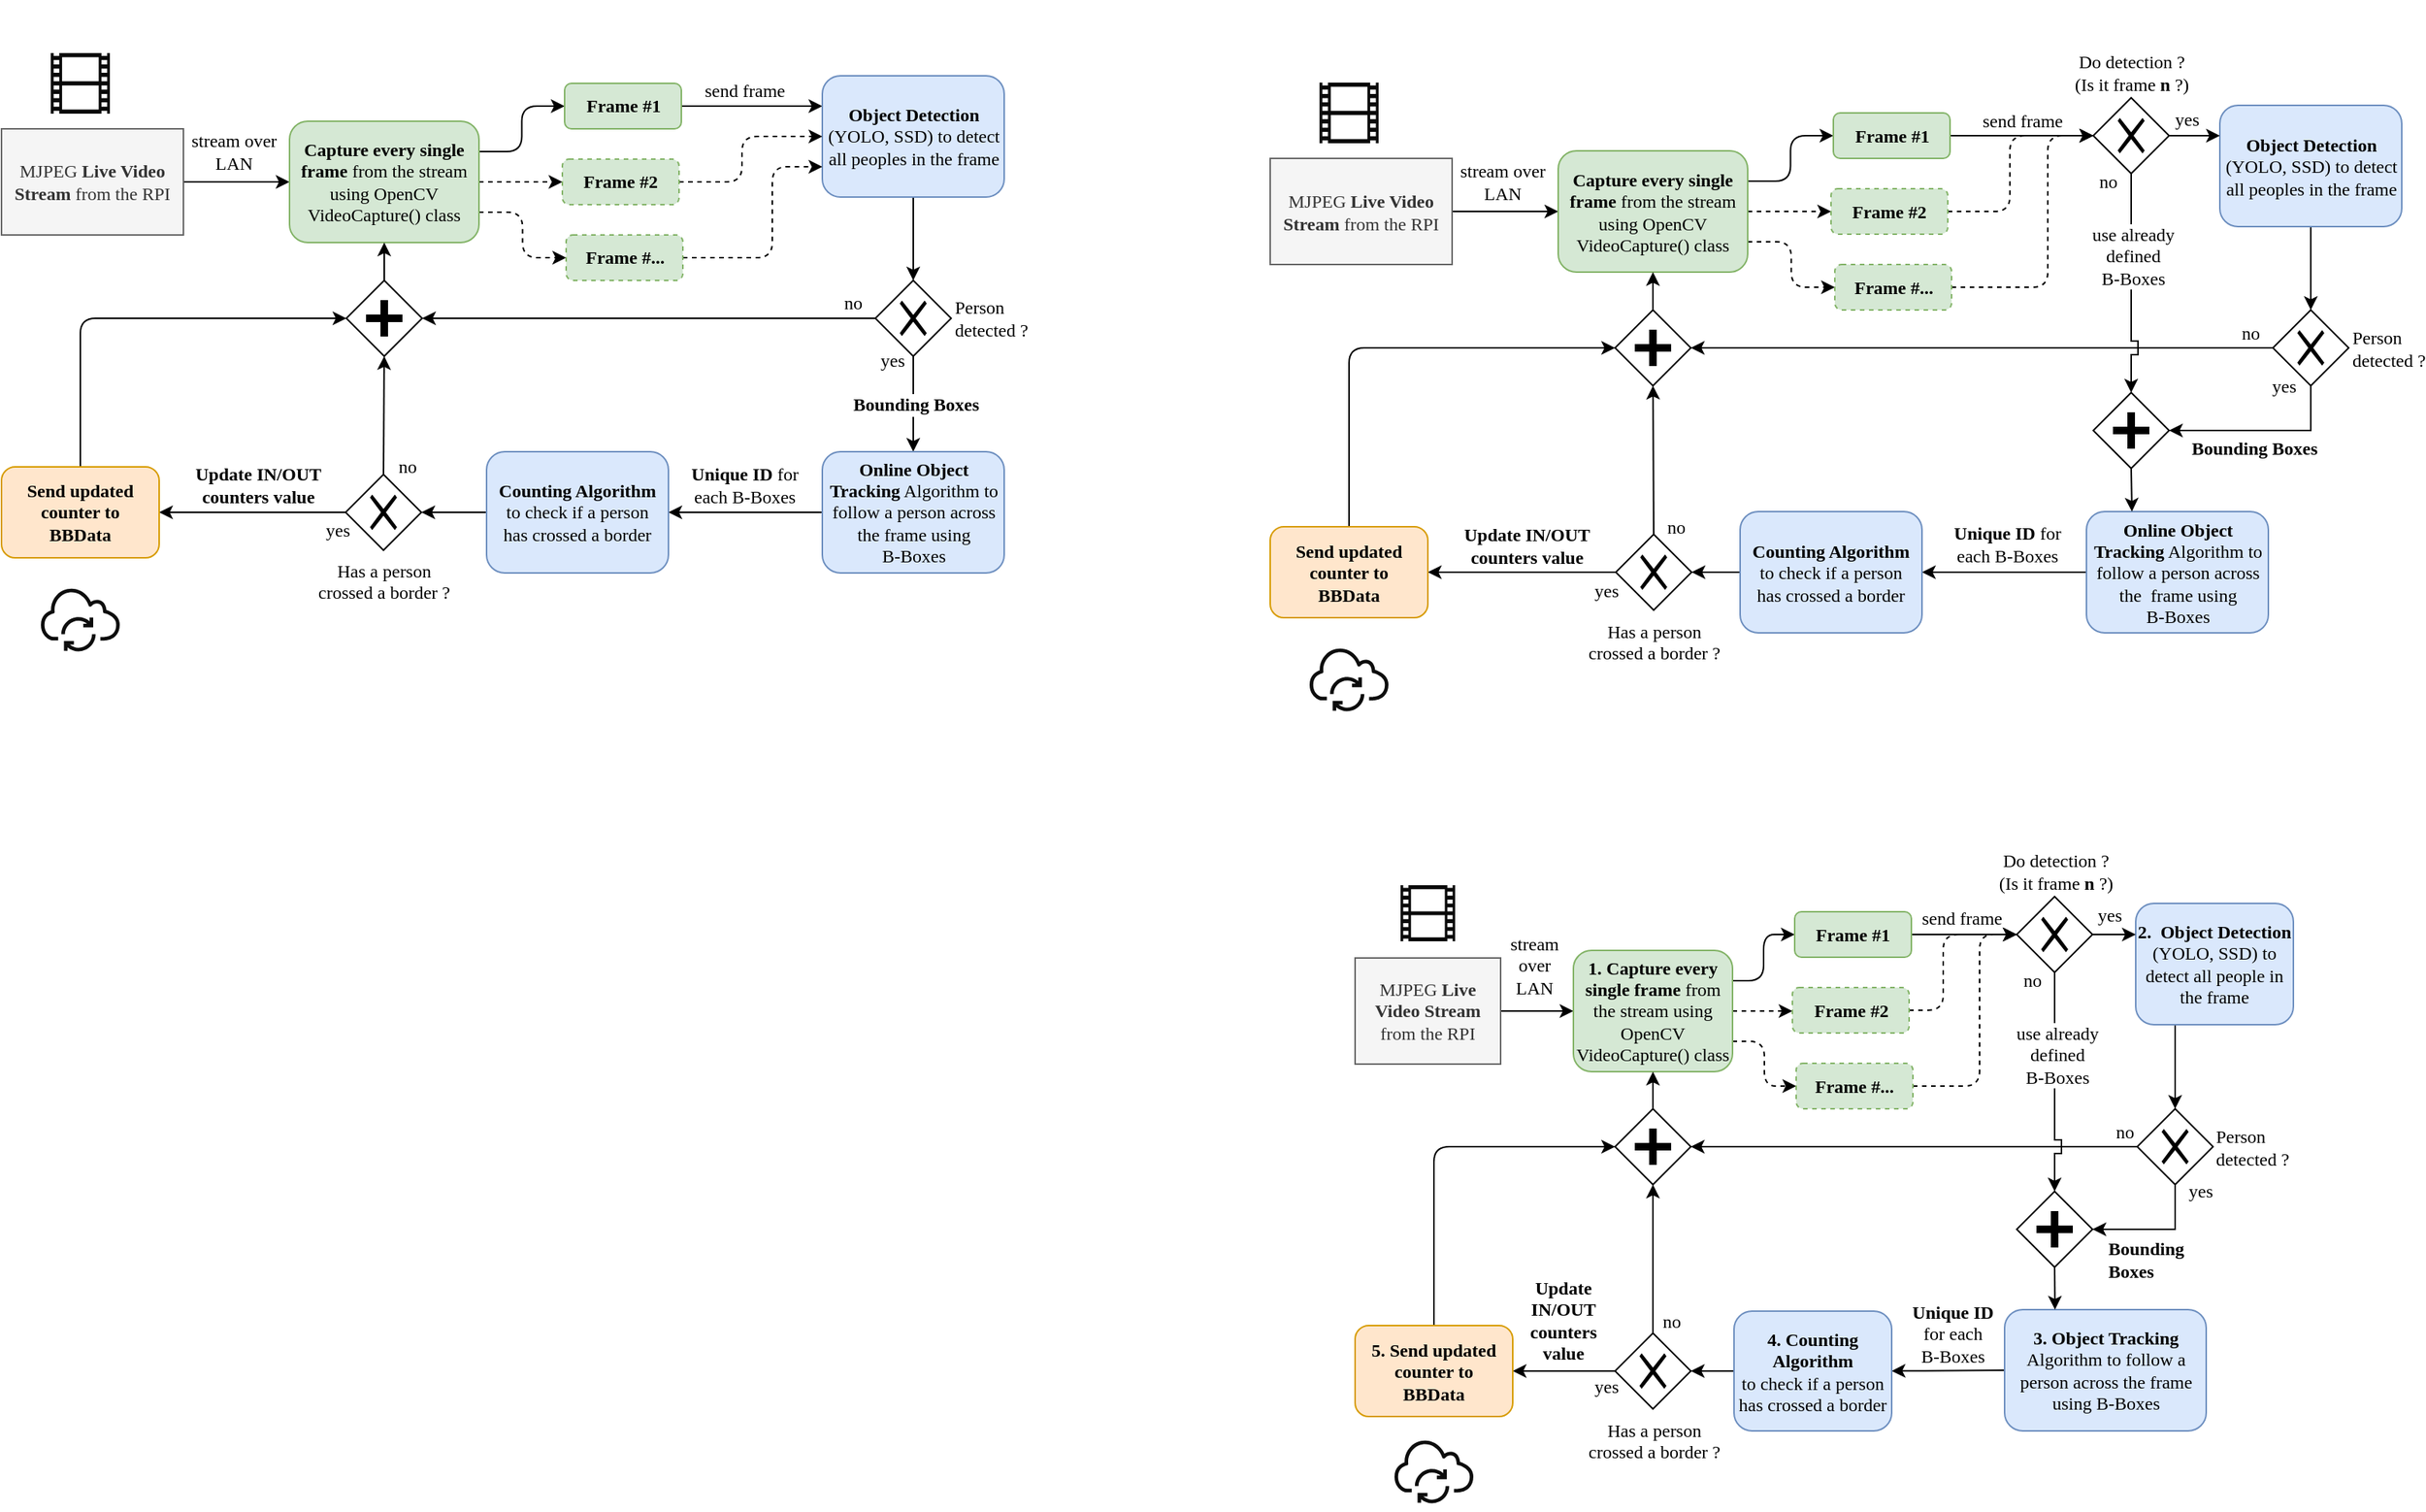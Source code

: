 <mxfile version="10.9.5" type="google"><diagram id="0_cWAh38nXt8znehBTcR" name="Page-1"><mxGraphModel dx="1185" dy="637" grid="0" gridSize="10" guides="1" tooltips="1" connect="1" arrows="1" fold="1" page="1" pageScale="1" pageWidth="3300" pageHeight="2339" math="0" shadow="0"><root><mxCell id="0"/><mxCell id="1" parent="0"/><mxCell id="_1HTnibv7Dm33MGvA7w8-1" value="" style="shadow=0;dashed=0;html=1;strokeColor=none;labelPosition=center;verticalLabelPosition=bottom;verticalAlign=top;align=center;shape=mxgraph.mscae.general.video;fillColor=#0A0A0A;pointerEvents=1;" parent="1" vertex="1"><mxGeometry x="252.5" y="155" width="39" height="40" as="geometry"/></mxCell><mxCell id="_1HTnibv7Dm33MGvA7w8-2" value="" style="shape=image;html=1;verticalAlign=top;verticalLabelPosition=bottom;labelBackgroundColor=#ffffff;imageAspect=0;aspect=fixed;image=https://cdn1.iconfinder.com/data/icons/resume-pictograms/100/Resume_Images-128.png;fontFamily=Garamond;" parent="1" vertex="1"><mxGeometry x="445" y="140" width="50" height="50" as="geometry"/></mxCell><mxCell id="xith7JH7FTB9SgBb6o0A-3" style="edgeStyle=orthogonalEdgeStyle;rounded=0;orthogonalLoop=1;jettySize=auto;html=1;exitX=1;exitY=0.5;exitDx=0;exitDy=0;entryX=0;entryY=0.5;entryDx=0;entryDy=0;fontFamily=Garamond;" parent="1" source="xith7JH7FTB9SgBb6o0A-1" target="xith7JH7FTB9SgBb6o0A-2" edge="1"><mxGeometry relative="1" as="geometry"/></mxCell><mxCell id="xith7JH7FTB9SgBb6o0A-9" value="stream over&lt;br&gt;LAN" style="text;html=1;resizable=0;points=[];align=center;verticalAlign=middle;labelBackgroundColor=#ffffff;fontFamily=Garamond;" parent="xith7JH7FTB9SgBb6o0A-3" vertex="1" connectable="0"><mxGeometry x="0.268" y="-1" relative="1" as="geometry"><mxPoint x="-11.5" y="-21" as="offset"/></mxGeometry></mxCell><mxCell id="xith7JH7FTB9SgBb6o0A-1" value="MJPEG &lt;b&gt;Live Video Stream&lt;/b&gt; from the RPI&lt;br&gt;" style="rounded=0;whiteSpace=wrap;html=1;fontFamily=Garamond;fillColor=#f5f5f5;strokeColor=#666666;fontColor=#333333;" parent="1" vertex="1"><mxGeometry x="220" y="205" width="120" height="70" as="geometry"/></mxCell><mxCell id="xith7JH7FTB9SgBb6o0A-6" style="edgeStyle=orthogonalEdgeStyle;rounded=0;orthogonalLoop=1;jettySize=auto;html=1;entryX=0;entryY=0.25;entryDx=0;entryDy=0;fontFamily=Garamond;exitX=1;exitY=0.5;exitDx=0;exitDy=0;" parent="1" source="xith7JH7FTB9SgBb6o0A-22" target="xith7JH7FTB9SgBb6o0A-5" edge="1"><mxGeometry relative="1" as="geometry"><mxPoint x="708.5" y="160" as="sourcePoint"/></mxGeometry></mxCell><mxCell id="xith7JH7FTB9SgBb6o0A-10" value="send frame" style="text;html=1;resizable=0;points=[];align=center;verticalAlign=middle;labelBackgroundColor=#ffffff;fontFamily=Garamond;" parent="xith7JH7FTB9SgBb6o0A-6" vertex="1" connectable="0"><mxGeometry x="-0.313" y="2" relative="1" as="geometry"><mxPoint x="9" y="-8" as="offset"/></mxGeometry></mxCell><mxCell id="xith7JH7FTB9SgBb6o0A-27" style="edgeStyle=orthogonalEdgeStyle;rounded=1;orthogonalLoop=1;jettySize=auto;html=1;exitX=1;exitY=0.25;exitDx=0;exitDy=0;entryX=0;entryY=0.5;entryDx=0;entryDy=0;fontFamily=Garamond;" parent="1" source="xith7JH7FTB9SgBb6o0A-2" target="xith7JH7FTB9SgBb6o0A-22" edge="1"><mxGeometry relative="1" as="geometry"/></mxCell><mxCell id="xith7JH7FTB9SgBb6o0A-28" style="edgeStyle=orthogonalEdgeStyle;rounded=0;orthogonalLoop=1;jettySize=auto;html=1;exitX=1;exitY=0.5;exitDx=0;exitDy=0;entryX=0;entryY=0.5;entryDx=0;entryDy=0;fontFamily=Garamond;dashed=1;" parent="1" source="xith7JH7FTB9SgBb6o0A-2" target="xith7JH7FTB9SgBb6o0A-23" edge="1"><mxGeometry relative="1" as="geometry"/></mxCell><mxCell id="xith7JH7FTB9SgBb6o0A-29" style="edgeStyle=orthogonalEdgeStyle;orthogonalLoop=1;jettySize=auto;html=1;exitX=1;exitY=0.75;exitDx=0;exitDy=0;entryX=0;entryY=0.5;entryDx=0;entryDy=0;fontFamily=Garamond;rounded=1;dashed=1;" parent="1" source="xith7JH7FTB9SgBb6o0A-2" target="xith7JH7FTB9SgBb6o0A-24" edge="1"><mxGeometry relative="1" as="geometry"/></mxCell><mxCell id="xith7JH7FTB9SgBb6o0A-2" value="&lt;b&gt;Capture every single frame&lt;/b&gt; from the stream using OpenCV VideoCapture() class" style="rounded=1;whiteSpace=wrap;html=1;fontFamily=Garamond;fillColor=#d5e8d4;strokeColor=#82b366;" parent="1" vertex="1"><mxGeometry x="410" y="200" width="125" height="80" as="geometry"/></mxCell><mxCell id="xith7JH7FTB9SgBb6o0A-11" style="edgeStyle=orthogonalEdgeStyle;rounded=0;orthogonalLoop=1;jettySize=auto;html=1;fontFamily=Garamond;entryX=0.5;entryY=0;entryDx=0;entryDy=0;exitX=0.5;exitY=1;exitDx=0;exitDy=0;" parent="1" source="xith7JH7FTB9SgBb6o0A-42" target="xith7JH7FTB9SgBb6o0A-14" edge="1"><mxGeometry relative="1" as="geometry"><mxPoint x="1011.5" y="211.897" as="targetPoint"/><mxPoint x="821.5" y="380" as="sourcePoint"/></mxGeometry></mxCell><mxCell id="xith7JH7FTB9SgBb6o0A-13" value="Bounding Boxes" style="text;html=1;resizable=0;points=[];align=center;verticalAlign=middle;labelBackgroundColor=#ffffff;fontFamily=Garamond;fontStyle=1" parent="xith7JH7FTB9SgBb6o0A-11" vertex="1" connectable="0"><mxGeometry x="-0.342" y="1" relative="1" as="geometry"><mxPoint y="11" as="offset"/></mxGeometry></mxCell><mxCell id="xith7JH7FTB9SgBb6o0A-43" style="edgeStyle=orthogonalEdgeStyle;rounded=1;jumpStyle=sharp;jumpSize=9;orthogonalLoop=1;jettySize=auto;html=1;exitX=0.5;exitY=1;exitDx=0;exitDy=0;entryX=0.5;entryY=0;entryDx=0;entryDy=0;fontFamily=Garamond;" parent="1" source="xith7JH7FTB9SgBb6o0A-5" target="xith7JH7FTB9SgBb6o0A-42" edge="1"><mxGeometry relative="1" as="geometry"/></mxCell><mxCell id="xith7JH7FTB9SgBb6o0A-5" value="&lt;b&gt;Object Detection&lt;/b&gt; (YOLO, SSD) to detect all peoples in the frame" style="rounded=1;whiteSpace=wrap;html=1;fontFamily=Garamond;fillColor=#dae8fc;strokeColor=#6c8ebf;" parent="1" vertex="1"><mxGeometry x="761.5" y="170" width="120" height="80" as="geometry"/></mxCell><mxCell id="xith7JH7FTB9SgBb6o0A-36" style="edgeStyle=orthogonalEdgeStyle;rounded=1;jumpStyle=sharp;jumpSize=9;orthogonalLoop=1;jettySize=auto;html=1;exitX=0;exitY=0.5;exitDx=0;exitDy=0;entryX=1;entryY=0.5;entryDx=0;entryDy=0;fontFamily=Garamond;" parent="1" source="xith7JH7FTB9SgBb6o0A-14" target="xith7JH7FTB9SgBb6o0A-35" edge="1"><mxGeometry relative="1" as="geometry"><mxPoint x="670.5" y="458" as="targetPoint"/></mxGeometry></mxCell><mxCell id="xith7JH7FTB9SgBb6o0A-38" value="&lt;b&gt;Unique ID&lt;/b&gt; for&lt;br&gt;each B-Boxes&lt;br&gt;" style="text;html=1;resizable=0;points=[];align=center;verticalAlign=middle;labelBackgroundColor=#ffffff;fontFamily=Garamond;" parent="xith7JH7FTB9SgBb6o0A-36" vertex="1" connectable="0"><mxGeometry x="0.254" y="1" relative="1" as="geometry"><mxPoint x="11.5" y="-19" as="offset"/></mxGeometry></mxCell><mxCell id="xith7JH7FTB9SgBb6o0A-14" value="&lt;b&gt;Online Object Tracking&lt;/b&gt; Algorithm to follow a person across the frame using&lt;br&gt;B-Boxes" style="rounded=1;whiteSpace=wrap;html=1;fontFamily=Garamond;fillColor=#dae8fc;strokeColor=#6c8ebf;" parent="1" vertex="1"><mxGeometry x="761.5" y="418" width="120" height="80" as="geometry"/></mxCell><mxCell id="xith7JH7FTB9SgBb6o0A-15" value="" style="shape=image;html=1;verticalAlign=top;verticalLabelPosition=bottom;labelBackgroundColor=#ffffff;imageAspect=0;aspect=fixed;image=https://cdn3.iconfinder.com/data/icons/ui-outline-1/100/ui_24-128.png;rounded=0;fontFamily=Garamond;" parent="1" vertex="1"><mxGeometry x="802" y="120.5" width="39" height="39" as="geometry"/></mxCell><mxCell id="xith7JH7FTB9SgBb6o0A-17" value="" style="shape=image;html=1;verticalAlign=top;verticalLabelPosition=bottom;labelBackgroundColor=#ffffff;imageAspect=0;aspect=fixed;image=https://cdn4.iconfinder.com/data/icons/essential-app-2/16/connect-direction-path-way-128.png;rounded=0;strokeWidth=1;fontFamily=Garamond;" parent="1" vertex="1"><mxGeometry x="804" y="510" width="37" height="37" as="geometry"/></mxCell><mxCell id="xith7JH7FTB9SgBb6o0A-21" value="" style="shape=image;html=1;verticalAlign=top;verticalLabelPosition=bottom;labelBackgroundColor=#ffffff;imageAspect=0;aspect=fixed;image=https://cdn2.iconfinder.com/data/icons/pittogrammi/142/32-128.png;rounded=0;strokeWidth=1;fontFamily=Garamond;" parent="1" vertex="1"><mxGeometry x="610" y="130" width="37" height="37" as="geometry"/></mxCell><mxCell id="xith7JH7FTB9SgBb6o0A-22" value="&lt;b&gt;Frame #1&lt;/b&gt;" style="rounded=1;whiteSpace=wrap;html=1;fontFamily=Garamond;fillColor=#d5e8d4;strokeColor=#82b366;" parent="1" vertex="1"><mxGeometry x="591.5" y="175" width="77" height="30" as="geometry"/></mxCell><mxCell id="xith7JH7FTB9SgBb6o0A-31" style="edgeStyle=orthogonalEdgeStyle;rounded=1;orthogonalLoop=1;jettySize=auto;html=1;exitX=1;exitY=0.5;exitDx=0;exitDy=0;fontFamily=Garamond;jumpStyle=sharp;jumpSize=9;dashed=1;entryX=0;entryY=0.5;entryDx=0;entryDy=0;" parent="1" source="xith7JH7FTB9SgBb6o0A-23" target="xith7JH7FTB9SgBb6o0A-5" edge="1"><mxGeometry relative="1" as="geometry"><mxPoint x="708.5" y="240" as="targetPoint"/><Array as="points"><mxPoint x="708.5" y="240"/><mxPoint x="708.5" y="210"/></Array></mxGeometry></mxCell><mxCell id="xith7JH7FTB9SgBb6o0A-23" value="&lt;b&gt;Frame #2&lt;/b&gt;" style="rounded=1;whiteSpace=wrap;html=1;fontFamily=Garamond;fillColor=#d5e8d4;strokeColor=#82b366;dashed=1;" parent="1" vertex="1"><mxGeometry x="590" y="225" width="77" height="30" as="geometry"/></mxCell><mxCell id="xith7JH7FTB9SgBb6o0A-32" style="edgeStyle=orthogonalEdgeStyle;rounded=1;orthogonalLoop=1;jettySize=auto;html=1;exitX=1;exitY=0.5;exitDx=0;exitDy=0;fontFamily=Garamond;jumpStyle=sharp;jumpSize=9;dashed=1;entryX=0;entryY=0.75;entryDx=0;entryDy=0;" parent="1" source="xith7JH7FTB9SgBb6o0A-24" target="xith7JH7FTB9SgBb6o0A-5" edge="1"><mxGeometry relative="1" as="geometry"><mxPoint x="708.5" y="290" as="targetPoint"/><Array as="points"><mxPoint x="728.5" y="290"/><mxPoint x="728.5" y="230"/></Array></mxGeometry></mxCell><mxCell id="xith7JH7FTB9SgBb6o0A-24" value="&lt;b&gt;Frame #...&lt;/b&gt;" style="rounded=1;whiteSpace=wrap;html=1;fontFamily=Garamond;fillColor=#d5e8d4;strokeColor=#82b366;dashed=1;" parent="1" vertex="1"><mxGeometry x="592.5" y="275" width="77" height="30" as="geometry"/></mxCell><mxCell id="xith7JH7FTB9SgBb6o0A-40" style="edgeStyle=orthogonalEdgeStyle;rounded=1;jumpStyle=sharp;jumpSize=9;orthogonalLoop=1;jettySize=auto;html=1;entryX=1;entryY=0.5;entryDx=0;entryDy=0;fontFamily=Garamond;exitX=0;exitY=0.5;exitDx=0;exitDy=0;" parent="1" source="xith7JH7FTB9SgBb6o0A-47" target="xith7JH7FTB9SgBb6o0A-37" edge="1"><mxGeometry relative="1" as="geometry"><mxPoint x="442" y="525" as="sourcePoint"/></mxGeometry></mxCell><mxCell id="xith7JH7FTB9SgBb6o0A-41" value="Update IN/OUT&lt;br&gt;counters value&lt;br&gt;" style="text;html=1;resizable=0;points=[];align=center;verticalAlign=middle;labelBackgroundColor=#ffffff;fontFamily=Garamond;fontStyle=1" parent="xith7JH7FTB9SgBb6o0A-40" vertex="1" connectable="0"><mxGeometry x="0.273" y="-1" relative="1" as="geometry"><mxPoint x="20" y="-17" as="offset"/></mxGeometry></mxCell><mxCell id="xith7JH7FTB9SgBb6o0A-48" style="edgeStyle=orthogonalEdgeStyle;rounded=1;jumpStyle=sharp;jumpSize=9;orthogonalLoop=1;jettySize=auto;html=1;exitX=0;exitY=0.5;exitDx=0;exitDy=0;entryX=1;entryY=0.5;entryDx=0;entryDy=0;fontFamily=Garamond;" parent="1" source="xith7JH7FTB9SgBb6o0A-35" target="xith7JH7FTB9SgBb6o0A-47" edge="1"><mxGeometry relative="1" as="geometry"/></mxCell><mxCell id="xith7JH7FTB9SgBb6o0A-35" value="&lt;b&gt;Counting Algorithm&lt;/b&gt;&lt;br&gt;to check if a person&lt;br&gt;has crossed a border&lt;br&gt;" style="rounded=1;whiteSpace=wrap;html=1;fontFamily=Garamond;fillColor=#dae8fc;strokeColor=#6c8ebf;" parent="1" vertex="1"><mxGeometry x="540" y="418" width="120" height="80" as="geometry"/></mxCell><mxCell id="xith7JH7FTB9SgBb6o0A-58" style="edgeStyle=orthogonalEdgeStyle;rounded=1;jumpStyle=sharp;jumpSize=9;orthogonalLoop=1;jettySize=auto;html=1;exitX=0.5;exitY=0;exitDx=0;exitDy=0;entryX=0;entryY=0.5;entryDx=0;entryDy=0;fontFamily=Garamond;" parent="1" source="xith7JH7FTB9SgBb6o0A-37" target="xith7JH7FTB9SgBb6o0A-53" edge="1"><mxGeometry relative="1" as="geometry"/></mxCell><mxCell id="xith7JH7FTB9SgBb6o0A-37" value="&lt;span&gt;Send updated counter to&lt;br&gt;BBData&lt;/span&gt;&lt;br&gt;" style="rounded=1;whiteSpace=wrap;html=1;fontFamily=Garamond;fillColor=#ffe6cc;strokeColor=#d79b00;fontStyle=1" parent="1" vertex="1"><mxGeometry x="220" y="428" width="104" height="60" as="geometry"/></mxCell><mxCell id="xith7JH7FTB9SgBb6o0A-45" style="edgeStyle=orthogonalEdgeStyle;rounded=1;jumpStyle=sharp;jumpSize=9;orthogonalLoop=1;jettySize=auto;html=1;exitX=0;exitY=0.5;exitDx=0;exitDy=0;fontFamily=Garamond;" parent="1" source="xith7JH7FTB9SgBb6o0A-42" target="xith7JH7FTB9SgBb6o0A-53" edge="1"><mxGeometry relative="1" as="geometry"/></mxCell><mxCell id="xith7JH7FTB9SgBb6o0A-42" value="Person&lt;br&gt;detected ?" style="shape=mxgraph.bpmn.shape;html=1;verticalLabelPosition=middle;labelBackgroundColor=#ffffff;verticalAlign=middle;align=left;perimeter=rhombusPerimeter;background=gateway;outlineConnect=0;outline=none;symbol=exclusiveGw;rounded=0;strokeWidth=1;fontFamily=Garamond;labelPosition=right;" parent="1" vertex="1"><mxGeometry x="796.5" y="305" width="50" height="50" as="geometry"/></mxCell><mxCell id="xith7JH7FTB9SgBb6o0A-44" value="yes" style="text;html=1;resizable=0;points=[];autosize=1;align=left;verticalAlign=top;spacingTop=-4;fontFamily=Garamond;" parent="1" vertex="1"><mxGeometry x="797.5" y="348" width="30" height="20" as="geometry"/></mxCell><mxCell id="xith7JH7FTB9SgBb6o0A-52" style="edgeStyle=orthogonalEdgeStyle;rounded=0;jumpStyle=sharp;jumpSize=9;orthogonalLoop=1;jettySize=auto;html=1;exitX=0.5;exitY=0;exitDx=0;exitDy=0;fontFamily=Garamond;entryX=0.5;entryY=1;entryDx=0;entryDy=0;" parent="1" source="xith7JH7FTB9SgBb6o0A-47" target="xith7JH7FTB9SgBb6o0A-53" edge="1"><mxGeometry relative="1" as="geometry"><mxPoint x="515" y="380" as="targetPoint"/></mxGeometry></mxCell><mxCell id="xith7JH7FTB9SgBb6o0A-47" value="Has a person&lt;br&gt;crossed a border ?&lt;br&gt;" style="shape=mxgraph.bpmn.shape;html=1;verticalLabelPosition=bottom;labelBackgroundColor=#ffffff;verticalAlign=top;align=center;perimeter=rhombusPerimeter;background=gateway;outlineConnect=0;outline=none;symbol=exclusiveGw;rounded=0;strokeWidth=1;fontFamily=Garamond;labelPosition=center;" parent="1" vertex="1"><mxGeometry x="447" y="433" width="50" height="50" as="geometry"/></mxCell><mxCell id="xith7JH7FTB9SgBb6o0A-51" value="yes" style="text;html=1;resizable=0;points=[];autosize=1;align=left;verticalAlign=top;spacingTop=-4;fontFamily=Garamond;" parent="1" vertex="1"><mxGeometry x="432" y="460" width="30" height="20" as="geometry"/></mxCell><mxCell id="xith7JH7FTB9SgBb6o0A-55" style="edgeStyle=orthogonalEdgeStyle;rounded=1;jumpStyle=sharp;jumpSize=9;orthogonalLoop=1;jettySize=auto;html=1;exitX=0.5;exitY=0;exitDx=0;exitDy=0;entryX=0.5;entryY=1;entryDx=0;entryDy=0;fontFamily=Garamond;" parent="1" source="xith7JH7FTB9SgBb6o0A-53" target="xith7JH7FTB9SgBb6o0A-2" edge="1"><mxGeometry relative="1" as="geometry"/></mxCell><mxCell id="xith7JH7FTB9SgBb6o0A-53" value="" style="shape=mxgraph.bpmn.shape;html=1;verticalLabelPosition=bottom;labelBackgroundColor=#ffffff;verticalAlign=top;align=center;perimeter=rhombusPerimeter;background=gateway;outlineConnect=0;outline=none;symbol=parallelGw;rounded=0;strokeWidth=1;fontFamily=Garamond;" parent="1" vertex="1"><mxGeometry x="447.5" y="305" width="50" height="50" as="geometry"/></mxCell><mxCell id="xith7JH7FTB9SgBb6o0A-56" value="no" style="text;html=1;resizable=0;points=[];autosize=1;align=left;verticalAlign=top;spacingTop=-4;fontFamily=Garamond;" parent="1" vertex="1"><mxGeometry x="774" y="310" width="30" height="20" as="geometry"/></mxCell><mxCell id="xith7JH7FTB9SgBb6o0A-57" value="no" style="text;html=1;resizable=0;points=[];autosize=1;align=left;verticalAlign=top;spacingTop=-4;fontFamily=Garamond;" parent="1" vertex="1"><mxGeometry x="480" y="418" width="30" height="20" as="geometry"/></mxCell><mxCell id="xith7JH7FTB9SgBb6o0A-61" value="" style="outlineConnect=0;fontColor=#000000;gradientColor=none;fillColor=#0D0D0D;strokeColor=none;dashed=0;verticalLabelPosition=bottom;verticalAlign=top;align=center;html=1;fontSize=12;fontStyle=0;aspect=fixed;pointerEvents=1;shape=mxgraph.aws4.iot_over_the_air_update;rounded=0;" parent="1" vertex="1"><mxGeometry x="246" y="502.5" width="52" height="52" as="geometry"/></mxCell><mxCell id="xith7JH7FTB9SgBb6o0A-62" value="" style="shape=image;html=1;verticalAlign=top;verticalLabelPosition=bottom;labelBackgroundColor=#ffffff;imageAspect=0;aspect=fixed;image=https://cdn2.iconfinder.com/data/icons/freecns-cumulus/16/519600-099_Mark-128.png;rounded=0;strokeWidth=1;fillColor=#0D0D0D;fontFamily=Garamond;fontColor=#000000;" parent="1" vertex="1"><mxGeometry x="873" y="374" width="30" height="30" as="geometry"/></mxCell><mxCell id="xith7JH7FTB9SgBb6o0A-63" value="" style="shape=image;html=1;verticalAlign=top;verticalLabelPosition=bottom;labelBackgroundColor=#ffffff;imageAspect=0;aspect=fixed;image=https://cdn2.iconfinder.com/data/icons/ios-7-icons/50/help-128.png;rounded=0;strokeWidth=1;fillColor=#0D0D0D;fontFamily=Garamond;fontColor=#000000;" parent="1" vertex="1"><mxGeometry x="574" y="510" width="37" height="37" as="geometry"/></mxCell><mxCell id="xith7JH7FTB9SgBb6o0A-64" value="" style="shadow=0;dashed=0;html=1;strokeColor=none;labelPosition=center;verticalLabelPosition=bottom;verticalAlign=top;align=center;shape=mxgraph.mscae.general.video;fillColor=#0A0A0A;pointerEvents=1;" parent="1" vertex="1"><mxGeometry x="1089.5" y="174.5" width="39" height="40" as="geometry"/></mxCell><mxCell id="xith7JH7FTB9SgBb6o0A-65" value="" style="shape=image;html=1;verticalAlign=top;verticalLabelPosition=bottom;labelBackgroundColor=#ffffff;imageAspect=0;aspect=fixed;image=https://cdn1.iconfinder.com/data/icons/resume-pictograms/100/Resume_Images-128.png;fontFamily=Garamond;" parent="1" vertex="1"><mxGeometry x="1282" y="159.5" width="50" height="50" as="geometry"/></mxCell><mxCell id="xith7JH7FTB9SgBb6o0A-66" style="edgeStyle=orthogonalEdgeStyle;rounded=0;orthogonalLoop=1;jettySize=auto;html=1;exitX=1;exitY=0.5;exitDx=0;exitDy=0;entryX=0;entryY=0.5;entryDx=0;entryDy=0;fontFamily=Garamond;" parent="1" source="xith7JH7FTB9SgBb6o0A-68" target="xith7JH7FTB9SgBb6o0A-74" edge="1"><mxGeometry relative="1" as="geometry"/></mxCell><mxCell id="xith7JH7FTB9SgBb6o0A-67" value="stream over&lt;br&gt;LAN" style="text;html=1;resizable=0;points=[];align=center;verticalAlign=middle;labelBackgroundColor=#ffffff;fontFamily=Garamond;" parent="xith7JH7FTB9SgBb6o0A-66" vertex="1" connectable="0"><mxGeometry x="0.268" y="-1" relative="1" as="geometry"><mxPoint x="-11.5" y="-21" as="offset"/></mxGeometry></mxCell><mxCell id="xith7JH7FTB9SgBb6o0A-68" value="MJPEG &lt;b&gt;Live Video Stream&lt;/b&gt; from the RPI&lt;br&gt;" style="rounded=0;whiteSpace=wrap;html=1;fontFamily=Garamond;fillColor=#f5f5f5;strokeColor=#666666;fontColor=#333333;" parent="1" vertex="1"><mxGeometry x="1057" y="224.5" width="120" height="70" as="geometry"/></mxCell><mxCell id="xith7JH7FTB9SgBb6o0A-69" style="edgeStyle=orthogonalEdgeStyle;rounded=0;orthogonalLoop=1;jettySize=auto;html=1;fontFamily=Garamond;exitX=1;exitY=0.5;exitDx=0;exitDy=0;entryX=0;entryY=0.5;entryDx=0;entryDy=0;" parent="1" source="xith7JH7FTB9SgBb6o0A-85" target="xith7JH7FTB9SgBb6o0A-110" edge="1"><mxGeometry relative="1" as="geometry"><mxPoint x="1545.5" y="179.5" as="sourcePoint"/><mxPoint x="1600" y="210" as="targetPoint"/></mxGeometry></mxCell><mxCell id="xith7JH7FTB9SgBb6o0A-70" value="send frame" style="text;html=1;resizable=0;points=[];align=center;verticalAlign=middle;labelBackgroundColor=#ffffff;fontFamily=Garamond;" parent="xith7JH7FTB9SgBb6o0A-69" vertex="1" connectable="0"><mxGeometry x="-0.313" y="2" relative="1" as="geometry"><mxPoint x="15" y="-8" as="offset"/></mxGeometry></mxCell><mxCell id="xith7JH7FTB9SgBb6o0A-71" style="edgeStyle=orthogonalEdgeStyle;rounded=1;orthogonalLoop=1;jettySize=auto;html=1;exitX=1;exitY=0.25;exitDx=0;exitDy=0;entryX=0;entryY=0.5;entryDx=0;entryDy=0;fontFamily=Garamond;" parent="1" source="xith7JH7FTB9SgBb6o0A-74" target="xith7JH7FTB9SgBb6o0A-85" edge="1"><mxGeometry relative="1" as="geometry"/></mxCell><mxCell id="xith7JH7FTB9SgBb6o0A-72" style="edgeStyle=orthogonalEdgeStyle;rounded=0;orthogonalLoop=1;jettySize=auto;html=1;exitX=1;exitY=0.5;exitDx=0;exitDy=0;entryX=0;entryY=0.5;entryDx=0;entryDy=0;fontFamily=Garamond;dashed=1;" parent="1" source="xith7JH7FTB9SgBb6o0A-74" target="xith7JH7FTB9SgBb6o0A-87" edge="1"><mxGeometry relative="1" as="geometry"/></mxCell><mxCell id="xith7JH7FTB9SgBb6o0A-73" style="edgeStyle=orthogonalEdgeStyle;orthogonalLoop=1;jettySize=auto;html=1;exitX=1;exitY=0.75;exitDx=0;exitDy=0;entryX=0;entryY=0.5;entryDx=0;entryDy=0;fontFamily=Garamond;rounded=1;dashed=1;" parent="1" source="xith7JH7FTB9SgBb6o0A-74" target="xith7JH7FTB9SgBb6o0A-89" edge="1"><mxGeometry relative="1" as="geometry"/></mxCell><mxCell id="xith7JH7FTB9SgBb6o0A-74" value="&lt;b&gt;Capture every single frame&lt;/b&gt; from the stream using OpenCV VideoCapture() class" style="rounded=1;whiteSpace=wrap;html=1;fontFamily=Garamond;fillColor=#d5e8d4;strokeColor=#82b366;" parent="1" vertex="1"><mxGeometry x="1247" y="219.5" width="125" height="80" as="geometry"/></mxCell><mxCell id="xith7JH7FTB9SgBb6o0A-75" style="edgeStyle=orthogonalEdgeStyle;rounded=0;orthogonalLoop=1;jettySize=auto;html=1;fontFamily=Garamond;entryX=1;entryY=0.5;entryDx=0;entryDy=0;exitX=0.5;exitY=1;exitDx=0;exitDy=0;" parent="1" source="xith7JH7FTB9SgBb6o0A-97" target="xith7JH7FTB9SgBb6o0A-118" edge="1"><mxGeometry relative="1" as="geometry"><mxPoint x="1944.5" y="231.397" as="targetPoint"/><mxPoint x="1754.5" y="399.5" as="sourcePoint"/></mxGeometry></mxCell><mxCell id="xith7JH7FTB9SgBb6o0A-76" value="Bounding Boxes" style="text;html=1;resizable=0;points=[];align=center;verticalAlign=middle;labelBackgroundColor=#ffffff;fontFamily=Garamond;fontStyle=1" parent="xith7JH7FTB9SgBb6o0A-75" vertex="1" connectable="0"><mxGeometry x="-0.342" y="1" relative="1" as="geometry"><mxPoint x="-27" y="11" as="offset"/></mxGeometry></mxCell><mxCell id="xith7JH7FTB9SgBb6o0A-77" style="edgeStyle=orthogonalEdgeStyle;rounded=1;jumpStyle=sharp;jumpSize=9;orthogonalLoop=1;jettySize=auto;html=1;exitX=0.5;exitY=1;exitDx=0;exitDy=0;entryX=0.5;entryY=0;entryDx=0;entryDy=0;fontFamily=Garamond;" parent="1" source="xith7JH7FTB9SgBb6o0A-78" target="xith7JH7FTB9SgBb6o0A-97" edge="1"><mxGeometry relative="1" as="geometry"/></mxCell><mxCell id="xith7JH7FTB9SgBb6o0A-78" value="&lt;b&gt;Object Detection&lt;/b&gt; (YOLO, SSD) to detect all peoples in the frame" style="rounded=1;whiteSpace=wrap;html=1;fontFamily=Garamond;fillColor=#dae8fc;strokeColor=#6c8ebf;" parent="1" vertex="1"><mxGeometry x="1683.5" y="189.5" width="120" height="80" as="geometry"/></mxCell><mxCell id="xith7JH7FTB9SgBb6o0A-79" style="edgeStyle=orthogonalEdgeStyle;rounded=1;jumpStyle=sharp;jumpSize=9;orthogonalLoop=1;jettySize=auto;html=1;exitX=0;exitY=0.5;exitDx=0;exitDy=0;entryX=1;entryY=0.5;entryDx=0;entryDy=0;fontFamily=Garamond;" parent="1" source="xith7JH7FTB9SgBb6o0A-81" target="xith7JH7FTB9SgBb6o0A-93" edge="1"><mxGeometry relative="1" as="geometry"><mxPoint x="1507.5" y="497.5" as="targetPoint"/></mxGeometry></mxCell><mxCell id="xith7JH7FTB9SgBb6o0A-80" value="&lt;b&gt;Unique ID&lt;/b&gt; for&lt;br&gt;each B-Boxes&lt;br&gt;" style="text;html=1;resizable=0;points=[];align=center;verticalAlign=middle;labelBackgroundColor=#ffffff;fontFamily=Garamond;" parent="xith7JH7FTB9SgBb6o0A-79" vertex="1" connectable="0"><mxGeometry x="0.254" y="1" relative="1" as="geometry"><mxPoint x="15.5" y="-19.5" as="offset"/></mxGeometry></mxCell><mxCell id="xith7JH7FTB9SgBb6o0A-81" value="&lt;b&gt;Online Object Tracking&lt;/b&gt; Algorithm to follow a person across the&amp;nbsp;&amp;nbsp;frame using&lt;br&gt;B-Boxes" style="rounded=1;whiteSpace=wrap;html=1;fontFamily=Garamond;fillColor=#dae8fc;strokeColor=#6c8ebf;" parent="1" vertex="1"><mxGeometry x="1595.5" y="457.5" width="120" height="80" as="geometry"/></mxCell><mxCell id="xith7JH7FTB9SgBb6o0A-82" value="" style="shape=image;html=1;verticalAlign=top;verticalLabelPosition=bottom;labelBackgroundColor=#ffffff;imageAspect=0;aspect=fixed;image=https://cdn3.iconfinder.com/data/icons/ui-outline-1/100/ui_24-128.png;rounded=0;fontFamily=Garamond;" parent="1" vertex="1"><mxGeometry x="1724" y="140" width="39" height="39" as="geometry"/></mxCell><mxCell id="xith7JH7FTB9SgBb6o0A-83" value="" style="shape=image;html=1;verticalAlign=top;verticalLabelPosition=bottom;labelBackgroundColor=#ffffff;imageAspect=0;aspect=fixed;image=https://cdn4.iconfinder.com/data/icons/essential-app-2/16/connect-direction-path-way-128.png;rounded=0;strokeWidth=1;fontFamily=Garamond;" parent="1" vertex="1"><mxGeometry x="1644.5" y="549.5" width="37" height="37" as="geometry"/></mxCell><mxCell id="xith7JH7FTB9SgBb6o0A-84" value="" style="shape=image;html=1;verticalAlign=top;verticalLabelPosition=bottom;labelBackgroundColor=#ffffff;imageAspect=0;aspect=fixed;image=https://cdn2.iconfinder.com/data/icons/pittogrammi/142/32-128.png;rounded=0;strokeWidth=1;fontFamily=Garamond;" parent="1" vertex="1"><mxGeometry x="1447" y="149.5" width="37" height="37" as="geometry"/></mxCell><mxCell id="xith7JH7FTB9SgBb6o0A-85" value="&lt;b&gt;Frame #1&lt;/b&gt;" style="rounded=1;whiteSpace=wrap;html=1;fontFamily=Garamond;fillColor=#d5e8d4;strokeColor=#82b366;" parent="1" vertex="1"><mxGeometry x="1428.5" y="194.5" width="77" height="30" as="geometry"/></mxCell><mxCell id="xith7JH7FTB9SgBb6o0A-86" style="edgeStyle=orthogonalEdgeStyle;rounded=1;orthogonalLoop=1;jettySize=auto;html=1;exitX=1;exitY=0.5;exitDx=0;exitDy=0;fontFamily=Garamond;jumpStyle=sharp;jumpSize=9;dashed=1;entryX=0;entryY=0.5;entryDx=0;entryDy=0;" parent="1" source="xith7JH7FTB9SgBb6o0A-87" target="xith7JH7FTB9SgBb6o0A-110" edge="1"><mxGeometry relative="1" as="geometry"><mxPoint x="1610" y="230" as="targetPoint"/><Array as="points"><mxPoint x="1545" y="260"/><mxPoint x="1545" y="209"/></Array></mxGeometry></mxCell><mxCell id="xith7JH7FTB9SgBb6o0A-87" value="&lt;b&gt;Frame #2&lt;/b&gt;" style="rounded=1;whiteSpace=wrap;html=1;fontFamily=Garamond;fillColor=#d5e8d4;strokeColor=#82b366;dashed=1;" parent="1" vertex="1"><mxGeometry x="1427" y="244.5" width="77" height="30" as="geometry"/></mxCell><mxCell id="xith7JH7FTB9SgBb6o0A-88" style="edgeStyle=orthogonalEdgeStyle;rounded=1;orthogonalLoop=1;jettySize=auto;html=1;exitX=1;exitY=0.5;exitDx=0;exitDy=0;fontFamily=Garamond;jumpStyle=sharp;jumpSize=9;dashed=1;entryX=0;entryY=0.5;entryDx=0;entryDy=0;" parent="1" source="xith7JH7FTB9SgBb6o0A-89" target="xith7JH7FTB9SgBb6o0A-110" edge="1"><mxGeometry relative="1" as="geometry"><mxPoint x="1590" y="250" as="targetPoint"/><Array as="points"><mxPoint x="1570" y="309"/><mxPoint x="1570" y="209"/></Array></mxGeometry></mxCell><mxCell id="xith7JH7FTB9SgBb6o0A-89" value="&lt;b&gt;Frame #...&lt;/b&gt;" style="rounded=1;whiteSpace=wrap;html=1;fontFamily=Garamond;fillColor=#d5e8d4;strokeColor=#82b366;dashed=1;" parent="1" vertex="1"><mxGeometry x="1429.5" y="294.5" width="77" height="30" as="geometry"/></mxCell><mxCell id="xith7JH7FTB9SgBb6o0A-90" style="edgeStyle=orthogonalEdgeStyle;rounded=1;jumpStyle=sharp;jumpSize=9;orthogonalLoop=1;jettySize=auto;html=1;entryX=1;entryY=0.5;entryDx=0;entryDy=0;fontFamily=Garamond;exitX=0;exitY=0.5;exitDx=0;exitDy=0;" parent="1" source="xith7JH7FTB9SgBb6o0A-100" target="xith7JH7FTB9SgBb6o0A-95" edge="1"><mxGeometry relative="1" as="geometry"><mxPoint x="1279" y="564.5" as="sourcePoint"/></mxGeometry></mxCell><mxCell id="xith7JH7FTB9SgBb6o0A-91" value="Update IN/OUT&lt;br&gt;counters value&lt;br&gt;" style="text;html=1;resizable=0;points=[];align=center;verticalAlign=middle;labelBackgroundColor=#ffffff;fontFamily=Garamond;fontStyle=1" parent="xith7JH7FTB9SgBb6o0A-90" vertex="1" connectable="0"><mxGeometry x="0.273" y="-1" relative="1" as="geometry"><mxPoint x="20" y="-17" as="offset"/></mxGeometry></mxCell><mxCell id="xith7JH7FTB9SgBb6o0A-92" style="edgeStyle=orthogonalEdgeStyle;rounded=1;jumpStyle=sharp;jumpSize=9;orthogonalLoop=1;jettySize=auto;html=1;exitX=0;exitY=0.5;exitDx=0;exitDy=0;entryX=1;entryY=0.5;entryDx=0;entryDy=0;fontFamily=Garamond;" parent="1" source="xith7JH7FTB9SgBb6o0A-93" target="xith7JH7FTB9SgBb6o0A-100" edge="1"><mxGeometry relative="1" as="geometry"/></mxCell><mxCell id="xith7JH7FTB9SgBb6o0A-93" value="&lt;b&gt;Counting Algorithm&lt;/b&gt;&lt;br&gt;to check if a person&lt;br&gt;has crossed a border&lt;br&gt;" style="rounded=1;whiteSpace=wrap;html=1;fontFamily=Garamond;fillColor=#dae8fc;strokeColor=#6c8ebf;" parent="1" vertex="1"><mxGeometry x="1367" y="457.5" width="120" height="80" as="geometry"/></mxCell><mxCell id="xith7JH7FTB9SgBb6o0A-94" style="edgeStyle=orthogonalEdgeStyle;rounded=1;jumpStyle=sharp;jumpSize=9;orthogonalLoop=1;jettySize=auto;html=1;exitX=0.5;exitY=0;exitDx=0;exitDy=0;entryX=0;entryY=0.5;entryDx=0;entryDy=0;fontFamily=Garamond;" parent="1" source="xith7JH7FTB9SgBb6o0A-95" target="xith7JH7FTB9SgBb6o0A-103" edge="1"><mxGeometry relative="1" as="geometry"/></mxCell><mxCell id="xith7JH7FTB9SgBb6o0A-95" value="&lt;span&gt;Send updated counter to&lt;br&gt;BBData&lt;/span&gt;&lt;br&gt;" style="rounded=1;whiteSpace=wrap;html=1;fontFamily=Garamond;fillColor=#ffe6cc;strokeColor=#d79b00;fontStyle=1" parent="1" vertex="1"><mxGeometry x="1057" y="467.5" width="104" height="60" as="geometry"/></mxCell><mxCell id="xith7JH7FTB9SgBb6o0A-96" style="edgeStyle=orthogonalEdgeStyle;rounded=1;jumpStyle=sharp;jumpSize=9;orthogonalLoop=1;jettySize=auto;html=1;exitX=0;exitY=0.5;exitDx=0;exitDy=0;fontFamily=Garamond;" parent="1" source="xith7JH7FTB9SgBb6o0A-97" target="xith7JH7FTB9SgBb6o0A-103" edge="1"><mxGeometry relative="1" as="geometry"/></mxCell><mxCell id="xith7JH7FTB9SgBb6o0A-97" value="Person&lt;br&gt;detected ?" style="shape=mxgraph.bpmn.shape;html=1;verticalLabelPosition=middle;labelBackgroundColor=#ffffff;verticalAlign=middle;align=left;perimeter=rhombusPerimeter;background=gateway;outlineConnect=0;outline=none;symbol=exclusiveGw;rounded=0;strokeWidth=1;fontFamily=Garamond;labelPosition=right;" parent="1" vertex="1"><mxGeometry x="1718.5" y="324.5" width="50" height="50" as="geometry"/></mxCell><mxCell id="xith7JH7FTB9SgBb6o0A-98" value="yes" style="text;html=1;resizable=0;points=[];autosize=1;align=left;verticalAlign=top;spacingTop=-4;fontFamily=Garamond;" parent="1" vertex="1"><mxGeometry x="1715.5" y="364.5" width="30" height="20" as="geometry"/></mxCell><mxCell id="xith7JH7FTB9SgBb6o0A-99" style="edgeStyle=orthogonalEdgeStyle;rounded=1;jumpStyle=sharp;jumpSize=9;orthogonalLoop=1;jettySize=auto;html=1;exitX=0.5;exitY=0;exitDx=0;exitDy=0;fontFamily=Garamond;entryX=0.5;entryY=1;entryDx=0;entryDy=0;" parent="1" source="xith7JH7FTB9SgBb6o0A-100" target="xith7JH7FTB9SgBb6o0A-103" edge="1"><mxGeometry relative="1" as="geometry"><mxPoint x="1352" y="399.5" as="targetPoint"/></mxGeometry></mxCell><mxCell id="xith7JH7FTB9SgBb6o0A-100" value="Has a person&lt;br&gt;crossed a border ?&lt;br&gt;" style="shape=mxgraph.bpmn.shape;html=1;verticalLabelPosition=bottom;labelBackgroundColor=#ffffff;verticalAlign=top;align=center;perimeter=rhombusPerimeter;background=gateway;outlineConnect=0;outline=none;symbol=exclusiveGw;rounded=0;strokeWidth=1;fontFamily=Garamond;labelPosition=center;" parent="1" vertex="1"><mxGeometry x="1285" y="472.5" width="50" height="50" as="geometry"/></mxCell><mxCell id="xith7JH7FTB9SgBb6o0A-101" value="yes" style="text;html=1;resizable=0;points=[];autosize=1;align=left;verticalAlign=top;spacingTop=-4;fontFamily=Garamond;" parent="1" vertex="1"><mxGeometry x="1269" y="499.5" width="30" height="20" as="geometry"/></mxCell><mxCell id="xith7JH7FTB9SgBb6o0A-102" style="edgeStyle=orthogonalEdgeStyle;rounded=1;jumpStyle=sharp;jumpSize=9;orthogonalLoop=1;jettySize=auto;html=1;exitX=0.5;exitY=0;exitDx=0;exitDy=0;entryX=0.5;entryY=1;entryDx=0;entryDy=0;fontFamily=Garamond;" parent="1" source="xith7JH7FTB9SgBb6o0A-103" target="xith7JH7FTB9SgBb6o0A-74" edge="1"><mxGeometry relative="1" as="geometry"/></mxCell><mxCell id="xith7JH7FTB9SgBb6o0A-103" value="" style="shape=mxgraph.bpmn.shape;html=1;verticalLabelPosition=bottom;labelBackgroundColor=#ffffff;verticalAlign=top;align=center;perimeter=rhombusPerimeter;background=gateway;outlineConnect=0;outline=none;symbol=parallelGw;rounded=0;strokeWidth=1;fontFamily=Garamond;" parent="1" vertex="1"><mxGeometry x="1284.5" y="324.5" width="50" height="50" as="geometry"/></mxCell><mxCell id="xith7JH7FTB9SgBb6o0A-104" value="no" style="text;html=1;resizable=0;points=[];autosize=1;align=left;verticalAlign=top;spacingTop=-4;fontFamily=Garamond;" parent="1" vertex="1"><mxGeometry x="1696" y="329.5" width="30" height="20" as="geometry"/></mxCell><mxCell id="xith7JH7FTB9SgBb6o0A-105" value="no" style="text;html=1;resizable=0;points=[];autosize=1;align=left;verticalAlign=top;spacingTop=-4;fontFamily=Garamond;" parent="1" vertex="1"><mxGeometry x="1317" y="457.5" width="30" height="20" as="geometry"/></mxCell><mxCell id="xith7JH7FTB9SgBb6o0A-106" value="" style="outlineConnect=0;fontColor=#000000;gradientColor=none;fillColor=#0D0D0D;strokeColor=none;dashed=0;verticalLabelPosition=bottom;verticalAlign=top;align=center;html=1;fontSize=12;fontStyle=0;aspect=fixed;pointerEvents=1;shape=mxgraph.aws4.iot_over_the_air_update;rounded=0;" parent="1" vertex="1"><mxGeometry x="1083" y="542" width="52" height="52" as="geometry"/></mxCell><mxCell id="xith7JH7FTB9SgBb6o0A-107" value="" style="shape=image;html=1;verticalAlign=top;verticalLabelPosition=bottom;labelBackgroundColor=#ffffff;imageAspect=0;aspect=fixed;image=https://cdn2.iconfinder.com/data/icons/freecns-cumulus/16/519600-099_Mark-128.png;rounded=0;strokeWidth=1;fillColor=#0D0D0D;fontFamily=Garamond;fontColor=#000000;" parent="1" vertex="1"><mxGeometry x="1755" y="403" width="30" height="30" as="geometry"/></mxCell><mxCell id="xith7JH7FTB9SgBb6o0A-108" value="" style="shape=image;html=1;verticalAlign=top;verticalLabelPosition=bottom;labelBackgroundColor=#ffffff;imageAspect=0;aspect=fixed;image=https://cdn2.iconfinder.com/data/icons/ios-7-icons/50/help-128.png;rounded=0;strokeWidth=1;fillColor=#0D0D0D;fontFamily=Garamond;fontColor=#000000;" parent="1" vertex="1"><mxGeometry x="1411" y="549.5" width="37" height="37" as="geometry"/></mxCell><mxCell id="xith7JH7FTB9SgBb6o0A-115" style="edgeStyle=orthogonalEdgeStyle;rounded=1;jumpStyle=sharp;jumpSize=9;orthogonalLoop=1;jettySize=auto;html=1;exitX=1;exitY=0.5;exitDx=0;exitDy=0;entryX=0;entryY=0.25;entryDx=0;entryDy=0;fontFamily=Garamond;fontColor=#000000;" parent="1" source="xith7JH7FTB9SgBb6o0A-110" target="xith7JH7FTB9SgBb6o0A-78" edge="1"><mxGeometry relative="1" as="geometry"/></mxCell><mxCell id="xith7JH7FTB9SgBb6o0A-117" style="edgeStyle=orthogonalEdgeStyle;rounded=1;jumpStyle=sharp;jumpSize=9;orthogonalLoop=1;jettySize=auto;html=1;exitX=0.5;exitY=1;exitDx=0;exitDy=0;fontFamily=Garamond;fontColor=#000000;entryX=0.5;entryY=0;entryDx=0;entryDy=0;" parent="1" source="xith7JH7FTB9SgBb6o0A-110" target="xith7JH7FTB9SgBb6o0A-118" edge="1"><mxGeometry relative="1" as="geometry"><mxPoint x="1625.207" y="290.0" as="targetPoint"/></mxGeometry></mxCell><mxCell id="xith7JH7FTB9SgBb6o0A-121" value="use already&lt;br&gt;defined&lt;br&gt;B-Boxes&lt;br&gt;" style="text;html=1;resizable=0;points=[];align=center;verticalAlign=middle;labelBackgroundColor=#ffffff;fontFamily=Garamond;fontColor=#000000;" parent="xith7JH7FTB9SgBb6o0A-117" vertex="1" connectable="0"><mxGeometry x="-0.256" y="1" relative="1" as="geometry"><mxPoint as="offset"/></mxGeometry></mxCell><mxCell id="xith7JH7FTB9SgBb6o0A-110" value="&lt;br&gt;&lt;br&gt;Do detection ?&lt;br&gt;(Is it frame &lt;b&gt;n &lt;/b&gt;?)" style="shape=mxgraph.bpmn.shape;html=1;verticalLabelPosition=top;labelBackgroundColor=#ffffff;verticalAlign=bottom;align=center;perimeter=rhombusPerimeter;background=gateway;outlineConnect=0;outline=none;symbol=exclusiveGw;rounded=0;strokeWidth=1;fontFamily=Garamond;labelPosition=center;" parent="1" vertex="1"><mxGeometry x="1600" y="184.5" width="50" height="50" as="geometry"/></mxCell><mxCell id="xith7JH7FTB9SgBb6o0A-116" value="yes" style="text;html=1;resizable=0;points=[];autosize=1;align=left;verticalAlign=top;spacingTop=-4;fontFamily=Garamond;" parent="1" vertex="1"><mxGeometry x="1652" y="188.5" width="30" height="20" as="geometry"/></mxCell><mxCell id="xith7JH7FTB9SgBb6o0A-119" style="edgeStyle=orthogonalEdgeStyle;rounded=1;jumpStyle=sharp;jumpSize=9;orthogonalLoop=1;jettySize=auto;html=1;exitX=0.5;exitY=1;exitDx=0;exitDy=0;entryX=0.25;entryY=0;entryDx=0;entryDy=0;fontFamily=Garamond;fontColor=#000000;" parent="1" source="xith7JH7FTB9SgBb6o0A-118" target="xith7JH7FTB9SgBb6o0A-81" edge="1"><mxGeometry relative="1" as="geometry"/></mxCell><mxCell id="xith7JH7FTB9SgBb6o0A-118" value="" style="shape=mxgraph.bpmn.shape;html=1;verticalLabelPosition=bottom;labelBackgroundColor=#ffffff;verticalAlign=top;align=center;perimeter=rhombusPerimeter;background=gateway;outlineConnect=0;outline=none;symbol=parallelGw;rounded=0;strokeWidth=1;fontFamily=Garamond;" parent="1" vertex="1"><mxGeometry x="1600" y="379" width="50" height="50" as="geometry"/></mxCell><mxCell id="xith7JH7FTB9SgBb6o0A-120" value="no" style="text;html=1;resizable=0;points=[];autosize=1;align=left;verticalAlign=top;spacingTop=-4;fontFamily=Garamond;" parent="1" vertex="1"><mxGeometry x="1602" y="230" width="30" height="20" as="geometry"/></mxCell><mxCell id="yCIRsvQmaWyaFg6f-E1o-1" value="" style="shadow=0;dashed=0;html=1;strokeColor=none;labelPosition=center;verticalLabelPosition=bottom;verticalAlign=top;align=center;shape=mxgraph.mscae.general.video;fillColor=#0A0A0A;pointerEvents=1;" parent="1" vertex="1"><mxGeometry x="1143" y="704" width="36" height="37" as="geometry"/></mxCell><mxCell id="yCIRsvQmaWyaFg6f-E1o-2" value="" style="shape=image;html=1;verticalAlign=top;verticalLabelPosition=bottom;labelBackgroundColor=#ffffff;imageAspect=0;aspect=fixed;image=https://cdn1.iconfinder.com/data/icons/resume-pictograms/100/Resume_Images-128.png;fontFamily=Garamond;" parent="1" vertex="1"><mxGeometry x="1285.5" y="689.5" width="48" height="48" as="geometry"/></mxCell><mxCell id="yCIRsvQmaWyaFg6f-E1o-3" style="edgeStyle=orthogonalEdgeStyle;rounded=0;orthogonalLoop=1;jettySize=auto;html=1;exitX=1;exitY=0.5;exitDx=0;exitDy=0;entryX=0;entryY=0.5;entryDx=0;entryDy=0;fontFamily=Garamond;" parent="1" source="yCIRsvQmaWyaFg6f-E1o-5" target="yCIRsvQmaWyaFg6f-E1o-11" edge="1"><mxGeometry relative="1" as="geometry"/></mxCell><mxCell id="yCIRsvQmaWyaFg6f-E1o-4" value="stream&lt;br&gt;over&lt;br&gt;LAN" style="text;html=1;resizable=0;points=[];align=center;verticalAlign=middle;labelBackgroundColor=#ffffff;fontFamily=Garamond;" parent="yCIRsvQmaWyaFg6f-E1o-3" vertex="1" connectable="0"><mxGeometry x="0.268" y="-1" relative="1" as="geometry"><mxPoint x="-8.5" y="-31" as="offset"/></mxGeometry></mxCell><mxCell id="yCIRsvQmaWyaFg6f-E1o-5" value="MJPEG &lt;b&gt;Live Video Stream&lt;/b&gt; from the RPI&lt;br&gt;" style="rounded=0;whiteSpace=wrap;html=1;fontFamily=Garamond;fillColor=#f5f5f5;strokeColor=#666666;fontColor=#333333;" parent="1" vertex="1"><mxGeometry x="1113" y="752" width="96" height="70" as="geometry"/></mxCell><mxCell id="yCIRsvQmaWyaFg6f-E1o-6" style="edgeStyle=orthogonalEdgeStyle;rounded=0;orthogonalLoop=1;jettySize=auto;html=1;fontFamily=Garamond;exitX=1;exitY=0.5;exitDx=0;exitDy=0;entryX=0;entryY=0.5;entryDx=0;entryDy=0;" parent="1" source="yCIRsvQmaWyaFg6f-E1o-22" target="yCIRsvQmaWyaFg6f-E1o-49" edge="1"><mxGeometry relative="1" as="geometry"><mxPoint x="1536" y="706.5" as="sourcePoint"/><mxPoint x="1590.5" y="737" as="targetPoint"/></mxGeometry></mxCell><mxCell id="yCIRsvQmaWyaFg6f-E1o-7" value="send frame" style="text;html=1;resizable=0;points=[];align=center;verticalAlign=middle;labelBackgroundColor=#ffffff;fontFamily=Garamond;" parent="yCIRsvQmaWyaFg6f-E1o-6" vertex="1" connectable="0"><mxGeometry x="-0.313" y="2" relative="1" as="geometry"><mxPoint x="9" y="-9" as="offset"/></mxGeometry></mxCell><mxCell id="yCIRsvQmaWyaFg6f-E1o-8" style="edgeStyle=orthogonalEdgeStyle;rounded=1;orthogonalLoop=1;jettySize=auto;html=1;exitX=1;exitY=0.25;exitDx=0;exitDy=0;entryX=0;entryY=0.5;entryDx=0;entryDy=0;fontFamily=Garamond;" parent="1" source="yCIRsvQmaWyaFg6f-E1o-11" target="yCIRsvQmaWyaFg6f-E1o-22" edge="1"><mxGeometry relative="1" as="geometry"/></mxCell><mxCell id="yCIRsvQmaWyaFg6f-E1o-9" style="edgeStyle=orthogonalEdgeStyle;rounded=0;orthogonalLoop=1;jettySize=auto;html=1;exitX=1;exitY=0.5;exitDx=0;exitDy=0;entryX=0;entryY=0.5;entryDx=0;entryDy=0;fontFamily=Garamond;dashed=1;" parent="1" source="yCIRsvQmaWyaFg6f-E1o-11" target="yCIRsvQmaWyaFg6f-E1o-24" edge="1"><mxGeometry relative="1" as="geometry"/></mxCell><mxCell id="yCIRsvQmaWyaFg6f-E1o-10" style="edgeStyle=orthogonalEdgeStyle;orthogonalLoop=1;jettySize=auto;html=1;exitX=1;exitY=0.75;exitDx=0;exitDy=0;entryX=0;entryY=0.5;entryDx=0;entryDy=0;fontFamily=Garamond;rounded=1;dashed=1;" parent="1" source="yCIRsvQmaWyaFg6f-E1o-11" target="yCIRsvQmaWyaFg6f-E1o-26" edge="1"><mxGeometry relative="1" as="geometry"/></mxCell><mxCell id="yCIRsvQmaWyaFg6f-E1o-11" value="&lt;b&gt;1. Capture every single frame&lt;/b&gt; from the stream using OpenCV VideoCapture() class" style="rounded=1;whiteSpace=wrap;html=1;fontFamily=Garamond;fillColor=#d5e8d4;strokeColor=#82b366;" parent="1" vertex="1"><mxGeometry x="1257" y="747" width="105" height="80" as="geometry"/></mxCell><mxCell id="yCIRsvQmaWyaFg6f-E1o-12" style="edgeStyle=orthogonalEdgeStyle;rounded=0;orthogonalLoop=1;jettySize=auto;html=1;fontFamily=Garamond;entryX=1;entryY=0.5;entryDx=0;entryDy=0;exitX=0.5;exitY=1;exitDx=0;exitDy=0;" parent="1" source="yCIRsvQmaWyaFg6f-E1o-34" target="yCIRsvQmaWyaFg6f-E1o-52" edge="1"><mxGeometry relative="1" as="geometry"><mxPoint x="1894" y="758.397" as="targetPoint"/><mxPoint x="1704" y="926.5" as="sourcePoint"/></mxGeometry></mxCell><mxCell id="yCIRsvQmaWyaFg6f-E1o-13" value="Bounding&lt;br&gt;Boxes" style="text;html=1;resizable=0;points=[];align=left;verticalAlign=middle;labelBackgroundColor=#ffffff;fontFamily=Garamond;fontStyle=1" parent="yCIRsvQmaWyaFg6f-E1o-12" vertex="1" connectable="0"><mxGeometry x="-0.342" y="1" relative="1" as="geometry"><mxPoint x="-47" y="21.5" as="offset"/></mxGeometry></mxCell><mxCell id="yCIRsvQmaWyaFg6f-E1o-14" style="edgeStyle=orthogonalEdgeStyle;rounded=1;jumpStyle=sharp;jumpSize=9;orthogonalLoop=1;jettySize=auto;html=1;exitX=0.25;exitY=1;exitDx=0;exitDy=0;entryX=0.5;entryY=0;entryDx=0;entryDy=0;fontFamily=Garamond;" parent="1" source="yCIRsvQmaWyaFg6f-E1o-15" target="yCIRsvQmaWyaFg6f-E1o-34" edge="1"><mxGeometry relative="1" as="geometry"/></mxCell><mxCell id="yCIRsvQmaWyaFg6f-E1o-15" value="&lt;b&gt;2.&amp;nbsp; Object Detection&lt;/b&gt; (YOLO, SSD) to detect all people in the frame" style="rounded=1;whiteSpace=wrap;html=1;fontFamily=Garamond;fillColor=#dae8fc;strokeColor=#6c8ebf;" parent="1" vertex="1"><mxGeometry x="1628" y="716" width="104" height="80" as="geometry"/></mxCell><mxCell id="yCIRsvQmaWyaFg6f-E1o-16" style="edgeStyle=orthogonalEdgeStyle;rounded=1;jumpStyle=sharp;jumpSize=9;orthogonalLoop=1;jettySize=auto;html=1;exitX=0;exitY=0.5;exitDx=0;exitDy=0;entryX=1;entryY=0.5;entryDx=0;entryDy=0;fontFamily=Garamond;" parent="1" source="yCIRsvQmaWyaFg6f-E1o-18" target="yCIRsvQmaWyaFg6f-E1o-30" edge="1"><mxGeometry relative="1" as="geometry"><mxPoint x="1498" y="1024.5" as="targetPoint"/></mxGeometry></mxCell><mxCell id="yCIRsvQmaWyaFg6f-E1o-17" value="&lt;b&gt;Unique ID&lt;br&gt;&lt;/b&gt;for each&lt;br&gt;B-Boxes" style="text;html=1;resizable=0;points=[];align=center;verticalAlign=middle;labelBackgroundColor=#ffffff;fontFamily=Garamond;" parent="yCIRsvQmaWyaFg6f-E1o-16" vertex="1" connectable="0"><mxGeometry x="0.254" y="1" relative="1" as="geometry"><mxPoint x="11.5" y="-25.5" as="offset"/></mxGeometry></mxCell><mxCell id="yCIRsvQmaWyaFg6f-E1o-18" value="&lt;b&gt;3. Object Tracking&lt;/b&gt; Algorithm to follow a person across the frame using B-Boxes" style="rounded=1;whiteSpace=wrap;html=1;fontFamily=Garamond;fillColor=#dae8fc;strokeColor=#6c8ebf;" parent="1" vertex="1"><mxGeometry x="1541.5" y="984" width="133" height="80" as="geometry"/></mxCell><mxCell id="yCIRsvQmaWyaFg6f-E1o-19" value="" style="shape=image;html=1;verticalAlign=top;verticalLabelPosition=bottom;labelBackgroundColor=#ffffff;imageAspect=0;aspect=fixed;image=https://cdn3.iconfinder.com/data/icons/ui-outline-1/100/ui_24-128.png;rounded=0;fontFamily=Garamond;" parent="1" vertex="1"><mxGeometry x="1660.5" y="670" width="39" height="39" as="geometry"/></mxCell><mxCell id="yCIRsvQmaWyaFg6f-E1o-20" value="" style="shape=image;html=1;verticalAlign=top;verticalLabelPosition=bottom;labelBackgroundColor=#ffffff;imageAspect=0;aspect=fixed;image=https://cdn4.iconfinder.com/data/icons/essential-app-2/16/connect-direction-path-way-128.png;rounded=0;strokeWidth=1;fontFamily=Garamond;" parent="1" vertex="1"><mxGeometry x="1594" y="1072" width="34" height="34" as="geometry"/></mxCell><mxCell id="yCIRsvQmaWyaFg6f-E1o-21" value="" style="shape=image;html=1;verticalAlign=top;verticalLabelPosition=bottom;labelBackgroundColor=#ffffff;imageAspect=0;aspect=fixed;image=https://cdn2.iconfinder.com/data/icons/pittogrammi/142/32-128.png;rounded=0;strokeWidth=1;fontFamily=Garamond;" parent="1" vertex="1"><mxGeometry x="1421.5" y="676.5" width="37" height="37" as="geometry"/></mxCell><mxCell id="yCIRsvQmaWyaFg6f-E1o-22" value="&lt;b&gt;Frame #1&lt;/b&gt;" style="rounded=1;whiteSpace=wrap;html=1;fontFamily=Garamond;fillColor=#d5e8d4;strokeColor=#82b366;" parent="1" vertex="1"><mxGeometry x="1403" y="721.5" width="77" height="30" as="geometry"/></mxCell><mxCell id="yCIRsvQmaWyaFg6f-E1o-23" style="edgeStyle=orthogonalEdgeStyle;rounded=1;orthogonalLoop=1;jettySize=auto;html=1;exitX=1;exitY=0.5;exitDx=0;exitDy=0;fontFamily=Garamond;jumpStyle=sharp;jumpSize=9;dashed=1;entryX=0;entryY=0.5;entryDx=0;entryDy=0;" parent="1" source="yCIRsvQmaWyaFg6f-E1o-24" target="yCIRsvQmaWyaFg6f-E1o-49" edge="1"><mxGeometry relative="1" as="geometry"><mxPoint x="1600.5" y="757" as="targetPoint"/><Array as="points"><mxPoint x="1501" y="786"/><mxPoint x="1501" y="736"/></Array></mxGeometry></mxCell><mxCell id="yCIRsvQmaWyaFg6f-E1o-24" value="&lt;b&gt;Frame #2&lt;/b&gt;" style="rounded=1;whiteSpace=wrap;html=1;fontFamily=Garamond;fillColor=#d5e8d4;strokeColor=#82b366;dashed=1;" parent="1" vertex="1"><mxGeometry x="1401.5" y="771.5" width="77" height="30" as="geometry"/></mxCell><mxCell id="yCIRsvQmaWyaFg6f-E1o-25" style="edgeStyle=orthogonalEdgeStyle;rounded=1;orthogonalLoop=1;jettySize=auto;html=1;exitX=1;exitY=0.5;exitDx=0;exitDy=0;fontFamily=Garamond;jumpStyle=sharp;jumpSize=9;dashed=1;entryX=0;entryY=0.5;entryDx=0;entryDy=0;" parent="1" source="yCIRsvQmaWyaFg6f-E1o-26" target="yCIRsvQmaWyaFg6f-E1o-49" edge="1"><mxGeometry relative="1" as="geometry"><mxPoint x="1580.5" y="777" as="targetPoint"/><Array as="points"><mxPoint x="1525" y="836"/><mxPoint x="1525" y="736"/></Array></mxGeometry></mxCell><mxCell id="yCIRsvQmaWyaFg6f-E1o-26" value="&lt;b&gt;Frame #...&lt;/b&gt;" style="rounded=1;whiteSpace=wrap;html=1;fontFamily=Garamond;fillColor=#d5e8d4;strokeColor=#82b366;dashed=1;" parent="1" vertex="1"><mxGeometry x="1404" y="821.5" width="77" height="30" as="geometry"/></mxCell><mxCell id="yCIRsvQmaWyaFg6f-E1o-27" style="edgeStyle=orthogonalEdgeStyle;rounded=1;jumpStyle=sharp;jumpSize=9;orthogonalLoop=1;jettySize=auto;html=1;entryX=1;entryY=0.5;entryDx=0;entryDy=0;fontFamily=Garamond;exitX=0;exitY=0.5;exitDx=0;exitDy=0;" parent="1" source="yCIRsvQmaWyaFg6f-E1o-37" target="yCIRsvQmaWyaFg6f-E1o-32" edge="1"><mxGeometry relative="1" as="geometry"><mxPoint x="1269.5" y="1091.5" as="sourcePoint"/></mxGeometry></mxCell><mxCell id="yCIRsvQmaWyaFg6f-E1o-28" value="Update&lt;br&gt;IN/OUT&lt;br&gt;counters&lt;br&gt;value" style="text;html=1;resizable=0;points=[];align=center;verticalAlign=middle;labelBackgroundColor=#ffffff;fontFamily=Garamond;fontStyle=1" parent="yCIRsvQmaWyaFg6f-E1o-27" vertex="1" connectable="0"><mxGeometry x="0.273" y="-1" relative="1" as="geometry"><mxPoint x="8.5" y="-32.5" as="offset"/></mxGeometry></mxCell><mxCell id="yCIRsvQmaWyaFg6f-E1o-54" style="edgeStyle=orthogonalEdgeStyle;rounded=0;orthogonalLoop=1;jettySize=auto;html=1;exitX=0;exitY=0.5;exitDx=0;exitDy=0;entryX=1;entryY=0.5;entryDx=0;entryDy=0;" parent="1" source="yCIRsvQmaWyaFg6f-E1o-30" target="yCIRsvQmaWyaFg6f-E1o-37" edge="1"><mxGeometry relative="1" as="geometry"/></mxCell><mxCell id="yCIRsvQmaWyaFg6f-E1o-30" value="&lt;b&gt;4. Counting Algorithm&lt;/b&gt;&lt;br&gt;to check if a person&lt;br&gt;has crossed a border" style="rounded=1;whiteSpace=wrap;html=1;fontFamily=Garamond;fillColor=#dae8fc;strokeColor=#6c8ebf;" parent="1" vertex="1"><mxGeometry x="1363" y="985" width="104" height="79" as="geometry"/></mxCell><mxCell id="yCIRsvQmaWyaFg6f-E1o-31" style="edgeStyle=orthogonalEdgeStyle;rounded=1;jumpStyle=sharp;jumpSize=9;orthogonalLoop=1;jettySize=auto;html=1;exitX=0.5;exitY=0;exitDx=0;exitDy=0;entryX=0;entryY=0.5;entryDx=0;entryDy=0;fontFamily=Garamond;" parent="1" source="yCIRsvQmaWyaFg6f-E1o-32" target="yCIRsvQmaWyaFg6f-E1o-40" edge="1"><mxGeometry relative="1" as="geometry"/></mxCell><mxCell id="yCIRsvQmaWyaFg6f-E1o-32" value="&lt;span&gt;5. Send updated counter to&lt;br&gt;BBData&lt;/span&gt;" style="rounded=1;whiteSpace=wrap;html=1;fontFamily=Garamond;fillColor=#ffe6cc;strokeColor=#d79b00;fontStyle=1" parent="1" vertex="1"><mxGeometry x="1113" y="994.5" width="104" height="60" as="geometry"/></mxCell><mxCell id="yCIRsvQmaWyaFg6f-E1o-33" style="edgeStyle=orthogonalEdgeStyle;rounded=1;jumpStyle=sharp;jumpSize=9;orthogonalLoop=1;jettySize=auto;html=1;exitX=0;exitY=0.5;exitDx=0;exitDy=0;fontFamily=Garamond;" parent="1" source="yCIRsvQmaWyaFg6f-E1o-34" target="yCIRsvQmaWyaFg6f-E1o-40" edge="1"><mxGeometry relative="1" as="geometry"/></mxCell><mxCell id="yCIRsvQmaWyaFg6f-E1o-34" value="Person&lt;br&gt;detected ?" style="shape=mxgraph.bpmn.shape;html=1;verticalLabelPosition=middle;labelBackgroundColor=#ffffff;verticalAlign=middle;align=left;perimeter=rhombusPerimeter;background=gateway;outlineConnect=0;outline=none;symbol=exclusiveGw;rounded=0;strokeWidth=1;fontFamily=Garamond;labelPosition=right;" parent="1" vertex="1"><mxGeometry x="1629" y="851.5" width="50" height="50" as="geometry"/></mxCell><mxCell id="yCIRsvQmaWyaFg6f-E1o-35" value="yes" style="text;html=1;resizable=0;points=[];autosize=1;align=left;verticalAlign=top;spacingTop=-4;fontFamily=Garamond;" parent="1" vertex="1"><mxGeometry x="1660.5" y="896" width="30" height="20" as="geometry"/></mxCell><mxCell id="yCIRsvQmaWyaFg6f-E1o-36" style="edgeStyle=orthogonalEdgeStyle;rounded=1;jumpStyle=sharp;jumpSize=9;orthogonalLoop=1;jettySize=auto;html=1;exitX=0.5;exitY=0;exitDx=0;exitDy=0;fontFamily=Garamond;entryX=0.5;entryY=1;entryDx=0;entryDy=0;" parent="1" source="yCIRsvQmaWyaFg6f-E1o-37" target="yCIRsvQmaWyaFg6f-E1o-40" edge="1"><mxGeometry relative="1" as="geometry"><mxPoint x="1342.5" y="926.5" as="targetPoint"/></mxGeometry></mxCell><mxCell id="yCIRsvQmaWyaFg6f-E1o-37" value="Has a person&lt;br&gt;crossed a border ?&lt;br&gt;" style="shape=mxgraph.bpmn.shape;html=1;verticalLabelPosition=bottom;labelBackgroundColor=#ffffff;verticalAlign=top;align=center;perimeter=rhombusPerimeter;background=gateway;outlineConnect=0;outline=none;symbol=exclusiveGw;rounded=0;strokeWidth=1;fontFamily=Garamond;labelPosition=center;" parent="1" vertex="1"><mxGeometry x="1284.5" y="999.5" width="50" height="50" as="geometry"/></mxCell><mxCell id="yCIRsvQmaWyaFg6f-E1o-38" value="yes" style="text;html=1;resizable=0;points=[];autosize=1;align=left;verticalAlign=top;spacingTop=-4;fontFamily=Garamond;" parent="1" vertex="1"><mxGeometry x="1269" y="1024.5" width="30" height="20" as="geometry"/></mxCell><mxCell id="yCIRsvQmaWyaFg6f-E1o-39" style="edgeStyle=orthogonalEdgeStyle;rounded=1;jumpStyle=sharp;jumpSize=9;orthogonalLoop=1;jettySize=auto;html=1;exitX=0.5;exitY=0;exitDx=0;exitDy=0;entryX=0.5;entryY=1;entryDx=0;entryDy=0;fontFamily=Garamond;" parent="1" source="yCIRsvQmaWyaFg6f-E1o-40" target="yCIRsvQmaWyaFg6f-E1o-11" edge="1"><mxGeometry relative="1" as="geometry"/></mxCell><mxCell id="yCIRsvQmaWyaFg6f-E1o-40" value="" style="shape=mxgraph.bpmn.shape;html=1;verticalLabelPosition=bottom;labelBackgroundColor=#ffffff;verticalAlign=top;align=center;perimeter=rhombusPerimeter;background=gateway;outlineConnect=0;outline=none;symbol=parallelGw;rounded=0;strokeWidth=1;fontFamily=Garamond;" parent="1" vertex="1"><mxGeometry x="1284.5" y="851.5" width="50" height="50" as="geometry"/></mxCell><mxCell id="yCIRsvQmaWyaFg6f-E1o-41" value="no" style="text;html=1;resizable=0;points=[];autosize=1;align=left;verticalAlign=top;spacingTop=-4;fontFamily=Garamond;" parent="1" vertex="1"><mxGeometry x="1612.5" y="856.5" width="30" height="20" as="geometry"/></mxCell><mxCell id="yCIRsvQmaWyaFg6f-E1o-42" value="no" style="text;html=1;resizable=0;points=[];autosize=1;align=left;verticalAlign=top;spacingTop=-4;fontFamily=Garamond;" parent="1" vertex="1"><mxGeometry x="1314" y="981.5" width="30" height="20" as="geometry"/></mxCell><mxCell id="yCIRsvQmaWyaFg6f-E1o-43" value="" style="outlineConnect=0;fontColor=#000000;gradientColor=none;fillColor=#0D0D0D;strokeColor=none;dashed=0;verticalLabelPosition=bottom;verticalAlign=top;align=center;html=1;fontSize=12;fontStyle=0;aspect=fixed;pointerEvents=1;shape=mxgraph.aws4.iot_over_the_air_update;rounded=0;" parent="1" vertex="1"><mxGeometry x="1139" y="1064.5" width="52" height="52" as="geometry"/></mxCell><mxCell id="yCIRsvQmaWyaFg6f-E1o-44" value="" style="shape=image;html=1;verticalAlign=top;verticalLabelPosition=bottom;labelBackgroundColor=#ffffff;imageAspect=0;aspect=fixed;image=https://cdn2.iconfinder.com/data/icons/freecns-cumulus/16/519600-099_Mark-128.png;rounded=0;strokeWidth=1;fillColor=#0D0D0D;fontFamily=Garamond;fontColor=#000000;" parent="1" vertex="1"><mxGeometry x="1668.5" y="938" width="30" height="30" as="geometry"/></mxCell><mxCell id="yCIRsvQmaWyaFg6f-E1o-45" value="" style="shape=image;html=1;verticalAlign=top;verticalLabelPosition=bottom;labelBackgroundColor=#ffffff;imageAspect=0;aspect=fixed;image=https://cdn2.iconfinder.com/data/icons/ios-7-icons/50/help-128.png;rounded=0;strokeWidth=1;fillColor=#0D0D0D;fontFamily=Garamond;fontColor=#000000;" parent="1" vertex="1"><mxGeometry x="1396.5" y="1072" width="37" height="37" as="geometry"/></mxCell><mxCell id="yCIRsvQmaWyaFg6f-E1o-46" style="edgeStyle=orthogonalEdgeStyle;rounded=1;jumpStyle=sharp;jumpSize=9;orthogonalLoop=1;jettySize=auto;html=1;exitX=1;exitY=0.5;exitDx=0;exitDy=0;fontFamily=Garamond;fontColor=#000000;entryX=0;entryY=0.25;entryDx=0;entryDy=0;" parent="1" source="yCIRsvQmaWyaFg6f-E1o-49" target="yCIRsvQmaWyaFg6f-E1o-15" edge="1"><mxGeometry relative="1" as="geometry"><mxPoint x="1615" y="750" as="targetPoint"/></mxGeometry></mxCell><mxCell id="yCIRsvQmaWyaFg6f-E1o-47" style="edgeStyle=orthogonalEdgeStyle;rounded=1;jumpStyle=sharp;jumpSize=9;orthogonalLoop=1;jettySize=auto;html=1;exitX=0.5;exitY=1;exitDx=0;exitDy=0;fontFamily=Garamond;fontColor=#000000;entryX=0.5;entryY=0;entryDx=0;entryDy=0;" parent="1" source="yCIRsvQmaWyaFg6f-E1o-49" target="yCIRsvQmaWyaFg6f-E1o-52" edge="1"><mxGeometry relative="1" as="geometry"><mxPoint x="1574.707" y="817.0" as="targetPoint"/></mxGeometry></mxCell><mxCell id="yCIRsvQmaWyaFg6f-E1o-48" value="use already&lt;br&gt;defined&lt;br&gt;B-Boxes&lt;br&gt;" style="text;html=1;resizable=0;points=[];align=center;verticalAlign=middle;labelBackgroundColor=#ffffff;fontFamily=Garamond;fontColor=#000000;" parent="yCIRsvQmaWyaFg6f-E1o-47" vertex="1" connectable="0"><mxGeometry x="-0.256" y="1" relative="1" as="geometry"><mxPoint as="offset"/></mxGeometry></mxCell><mxCell id="yCIRsvQmaWyaFg6f-E1o-49" value="&lt;br&gt;&lt;br&gt;Do detection ?&lt;br&gt;(Is it frame &lt;b&gt;n &lt;/b&gt;?)" style="shape=mxgraph.bpmn.shape;html=1;verticalLabelPosition=top;labelBackgroundColor=#ffffff;verticalAlign=bottom;align=center;perimeter=rhombusPerimeter;background=gateway;outlineConnect=0;outline=none;symbol=exclusiveGw;rounded=0;strokeWidth=1;fontFamily=Garamond;labelPosition=center;" parent="1" vertex="1"><mxGeometry x="1549.5" y="711.5" width="50" height="50" as="geometry"/></mxCell><mxCell id="yCIRsvQmaWyaFg6f-E1o-50" value="yes" style="text;html=1;resizable=0;points=[];autosize=1;align=left;verticalAlign=top;spacingTop=-4;fontFamily=Garamond;" parent="1" vertex="1"><mxGeometry x="1601" y="713.5" width="30" height="20" as="geometry"/></mxCell><mxCell id="yCIRsvQmaWyaFg6f-E1o-51" style="edgeStyle=orthogonalEdgeStyle;rounded=1;jumpStyle=sharp;jumpSize=9;orthogonalLoop=1;jettySize=auto;html=1;exitX=0.5;exitY=1;exitDx=0;exitDy=0;entryX=0.25;entryY=0;entryDx=0;entryDy=0;fontFamily=Garamond;fontColor=#000000;" parent="1" source="yCIRsvQmaWyaFg6f-E1o-52" target="yCIRsvQmaWyaFg6f-E1o-18" edge="1"><mxGeometry relative="1" as="geometry"/></mxCell><mxCell id="yCIRsvQmaWyaFg6f-E1o-52" value="" style="shape=mxgraph.bpmn.shape;html=1;verticalLabelPosition=bottom;labelBackgroundColor=#ffffff;verticalAlign=top;align=center;perimeter=rhombusPerimeter;background=gateway;outlineConnect=0;outline=none;symbol=parallelGw;rounded=0;strokeWidth=1;fontFamily=Garamond;" parent="1" vertex="1"><mxGeometry x="1549.5" y="906" width="50" height="50" as="geometry"/></mxCell><mxCell id="yCIRsvQmaWyaFg6f-E1o-53" value="no" style="text;html=1;resizable=0;points=[];autosize=1;align=left;verticalAlign=top;spacingTop=-4;fontFamily=Garamond;" parent="1" vertex="1"><mxGeometry x="1551.5" y="757" width="30" height="20" as="geometry"/></mxCell></root></mxGraphModel></diagram></mxfile>